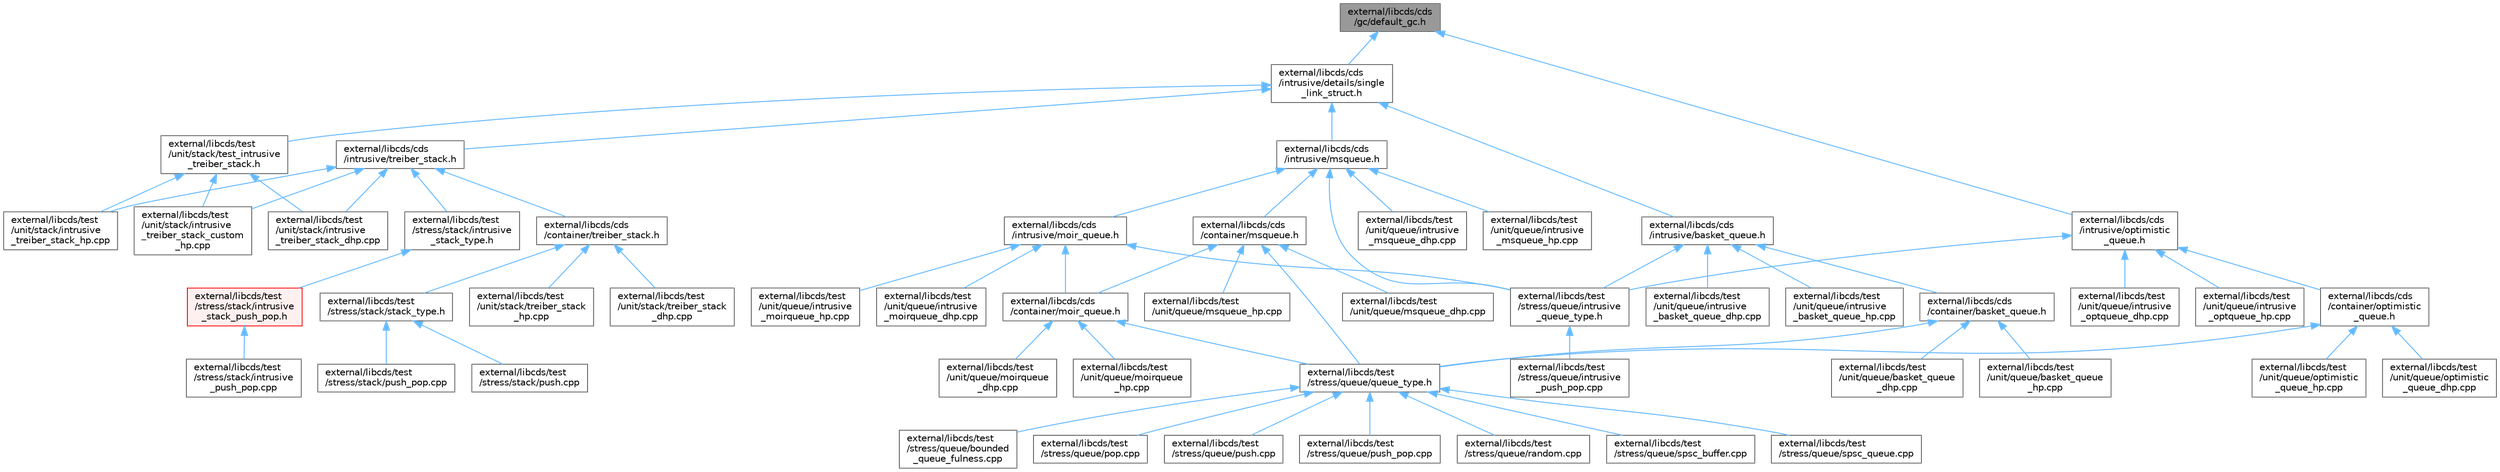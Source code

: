 digraph "external/libcds/cds/gc/default_gc.h"
{
 // LATEX_PDF_SIZE
  bgcolor="transparent";
  edge [fontname=Helvetica,fontsize=10,labelfontname=Helvetica,labelfontsize=10];
  node [fontname=Helvetica,fontsize=10,shape=box,height=0.2,width=0.4];
  Node1 [id="Node000001",label="external/libcds/cds\l/gc/default_gc.h",height=0.2,width=0.4,color="gray40", fillcolor="grey60", style="filled", fontcolor="black",tooltip=" "];
  Node1 -> Node2 [id="edge1_Node000001_Node000002",dir="back",color="steelblue1",style="solid",tooltip=" "];
  Node2 [id="Node000002",label="external/libcds/cds\l/intrusive/details/single\l_link_struct.h",height=0.2,width=0.4,color="grey40", fillcolor="white", style="filled",URL="$single__link__struct_8h.html",tooltip=" "];
  Node2 -> Node3 [id="edge2_Node000002_Node000003",dir="back",color="steelblue1",style="solid",tooltip=" "];
  Node3 [id="Node000003",label="external/libcds/cds\l/intrusive/basket_queue.h",height=0.2,width=0.4,color="grey40", fillcolor="white", style="filled",URL="$intrusive_2basket__queue_8h.html",tooltip=" "];
  Node3 -> Node4 [id="edge3_Node000003_Node000004",dir="back",color="steelblue1",style="solid",tooltip=" "];
  Node4 [id="Node000004",label="external/libcds/cds\l/container/basket_queue.h",height=0.2,width=0.4,color="grey40", fillcolor="white", style="filled",URL="$container_2basket__queue_8h.html",tooltip=" "];
  Node4 -> Node5 [id="edge4_Node000004_Node000005",dir="back",color="steelblue1",style="solid",tooltip=" "];
  Node5 [id="Node000005",label="external/libcds/test\l/stress/queue/queue_type.h",height=0.2,width=0.4,color="grey40", fillcolor="white", style="filled",URL="$queue__type_8h.html",tooltip=" "];
  Node5 -> Node6 [id="edge5_Node000005_Node000006",dir="back",color="steelblue1",style="solid",tooltip=" "];
  Node6 [id="Node000006",label="external/libcds/test\l/stress/queue/bounded\l_queue_fulness.cpp",height=0.2,width=0.4,color="grey40", fillcolor="white", style="filled",URL="$bounded__queue__fulness_8cpp.html",tooltip=" "];
  Node5 -> Node7 [id="edge6_Node000005_Node000007",dir="back",color="steelblue1",style="solid",tooltip=" "];
  Node7 [id="Node000007",label="external/libcds/test\l/stress/queue/pop.cpp",height=0.2,width=0.4,color="grey40", fillcolor="white", style="filled",URL="$queue_2pop_8cpp.html",tooltip=" "];
  Node5 -> Node8 [id="edge7_Node000005_Node000008",dir="back",color="steelblue1",style="solid",tooltip=" "];
  Node8 [id="Node000008",label="external/libcds/test\l/stress/queue/push.cpp",height=0.2,width=0.4,color="grey40", fillcolor="white", style="filled",URL="$queue_2push_8cpp.html",tooltip=" "];
  Node5 -> Node9 [id="edge8_Node000005_Node000009",dir="back",color="steelblue1",style="solid",tooltip=" "];
  Node9 [id="Node000009",label="external/libcds/test\l/stress/queue/push_pop.cpp",height=0.2,width=0.4,color="grey40", fillcolor="white", style="filled",URL="$queue_2push__pop_8cpp.html",tooltip=" "];
  Node5 -> Node10 [id="edge9_Node000005_Node000010",dir="back",color="steelblue1",style="solid",tooltip=" "];
  Node10 [id="Node000010",label="external/libcds/test\l/stress/queue/random.cpp",height=0.2,width=0.4,color="grey40", fillcolor="white", style="filled",URL="$random_8cpp.html",tooltip=" "];
  Node5 -> Node11 [id="edge10_Node000005_Node000011",dir="back",color="steelblue1",style="solid",tooltip=" "];
  Node11 [id="Node000011",label="external/libcds/test\l/stress/queue/spsc_buffer.cpp",height=0.2,width=0.4,color="grey40", fillcolor="white", style="filled",URL="$spsc__buffer_8cpp.html",tooltip=" "];
  Node5 -> Node12 [id="edge11_Node000005_Node000012",dir="back",color="steelblue1",style="solid",tooltip=" "];
  Node12 [id="Node000012",label="external/libcds/test\l/stress/queue/spsc_queue.cpp",height=0.2,width=0.4,color="grey40", fillcolor="white", style="filled",URL="$spsc__queue_8cpp.html",tooltip=" "];
  Node4 -> Node13 [id="edge12_Node000004_Node000013",dir="back",color="steelblue1",style="solid",tooltip=" "];
  Node13 [id="Node000013",label="external/libcds/test\l/unit/queue/basket_queue\l_dhp.cpp",height=0.2,width=0.4,color="grey40", fillcolor="white", style="filled",URL="$basket__queue__dhp_8cpp.html",tooltip=" "];
  Node4 -> Node14 [id="edge13_Node000004_Node000014",dir="back",color="steelblue1",style="solid",tooltip=" "];
  Node14 [id="Node000014",label="external/libcds/test\l/unit/queue/basket_queue\l_hp.cpp",height=0.2,width=0.4,color="grey40", fillcolor="white", style="filled",URL="$basket__queue__hp_8cpp.html",tooltip=" "];
  Node3 -> Node15 [id="edge14_Node000003_Node000015",dir="back",color="steelblue1",style="solid",tooltip=" "];
  Node15 [id="Node000015",label="external/libcds/test\l/stress/queue/intrusive\l_queue_type.h",height=0.2,width=0.4,color="grey40", fillcolor="white", style="filled",URL="$intrusive__queue__type_8h.html",tooltip=" "];
  Node15 -> Node16 [id="edge15_Node000015_Node000016",dir="back",color="steelblue1",style="solid",tooltip=" "];
  Node16 [id="Node000016",label="external/libcds/test\l/stress/queue/intrusive\l_push_pop.cpp",height=0.2,width=0.4,color="grey40", fillcolor="white", style="filled",URL="$queue_2intrusive__push__pop_8cpp.html",tooltip=" "];
  Node3 -> Node17 [id="edge16_Node000003_Node000017",dir="back",color="steelblue1",style="solid",tooltip=" "];
  Node17 [id="Node000017",label="external/libcds/test\l/unit/queue/intrusive\l_basket_queue_dhp.cpp",height=0.2,width=0.4,color="grey40", fillcolor="white", style="filled",URL="$intrusive__basket__queue__dhp_8cpp.html",tooltip=" "];
  Node3 -> Node18 [id="edge17_Node000003_Node000018",dir="back",color="steelblue1",style="solid",tooltip=" "];
  Node18 [id="Node000018",label="external/libcds/test\l/unit/queue/intrusive\l_basket_queue_hp.cpp",height=0.2,width=0.4,color="grey40", fillcolor="white", style="filled",URL="$intrusive__basket__queue__hp_8cpp.html",tooltip=" "];
  Node2 -> Node19 [id="edge18_Node000002_Node000019",dir="back",color="steelblue1",style="solid",tooltip=" "];
  Node19 [id="Node000019",label="external/libcds/cds\l/intrusive/msqueue.h",height=0.2,width=0.4,color="grey40", fillcolor="white", style="filled",URL="$intrusive_2msqueue_8h.html",tooltip=" "];
  Node19 -> Node20 [id="edge19_Node000019_Node000020",dir="back",color="steelblue1",style="solid",tooltip=" "];
  Node20 [id="Node000020",label="external/libcds/cds\l/container/msqueue.h",height=0.2,width=0.4,color="grey40", fillcolor="white", style="filled",URL="$container_2msqueue_8h.html",tooltip=" "];
  Node20 -> Node21 [id="edge20_Node000020_Node000021",dir="back",color="steelblue1",style="solid",tooltip=" "];
  Node21 [id="Node000021",label="external/libcds/cds\l/container/moir_queue.h",height=0.2,width=0.4,color="grey40", fillcolor="white", style="filled",URL="$container_2moir__queue_8h.html",tooltip=" "];
  Node21 -> Node5 [id="edge21_Node000021_Node000005",dir="back",color="steelblue1",style="solid",tooltip=" "];
  Node21 -> Node22 [id="edge22_Node000021_Node000022",dir="back",color="steelblue1",style="solid",tooltip=" "];
  Node22 [id="Node000022",label="external/libcds/test\l/unit/queue/moirqueue\l_dhp.cpp",height=0.2,width=0.4,color="grey40", fillcolor="white", style="filled",URL="$moirqueue__dhp_8cpp.html",tooltip=" "];
  Node21 -> Node23 [id="edge23_Node000021_Node000023",dir="back",color="steelblue1",style="solid",tooltip=" "];
  Node23 [id="Node000023",label="external/libcds/test\l/unit/queue/moirqueue\l_hp.cpp",height=0.2,width=0.4,color="grey40", fillcolor="white", style="filled",URL="$moirqueue__hp_8cpp.html",tooltip=" "];
  Node20 -> Node5 [id="edge24_Node000020_Node000005",dir="back",color="steelblue1",style="solid",tooltip=" "];
  Node20 -> Node24 [id="edge25_Node000020_Node000024",dir="back",color="steelblue1",style="solid",tooltip=" "];
  Node24 [id="Node000024",label="external/libcds/test\l/unit/queue/msqueue_dhp.cpp",height=0.2,width=0.4,color="grey40", fillcolor="white", style="filled",URL="$msqueue__dhp_8cpp.html",tooltip=" "];
  Node20 -> Node25 [id="edge26_Node000020_Node000025",dir="back",color="steelblue1",style="solid",tooltip=" "];
  Node25 [id="Node000025",label="external/libcds/test\l/unit/queue/msqueue_hp.cpp",height=0.2,width=0.4,color="grey40", fillcolor="white", style="filled",URL="$msqueue__hp_8cpp.html",tooltip=" "];
  Node19 -> Node26 [id="edge27_Node000019_Node000026",dir="back",color="steelblue1",style="solid",tooltip=" "];
  Node26 [id="Node000026",label="external/libcds/cds\l/intrusive/moir_queue.h",height=0.2,width=0.4,color="grey40", fillcolor="white", style="filled",URL="$intrusive_2moir__queue_8h.html",tooltip=" "];
  Node26 -> Node21 [id="edge28_Node000026_Node000021",dir="back",color="steelblue1",style="solid",tooltip=" "];
  Node26 -> Node15 [id="edge29_Node000026_Node000015",dir="back",color="steelblue1",style="solid",tooltip=" "];
  Node26 -> Node27 [id="edge30_Node000026_Node000027",dir="back",color="steelblue1",style="solid",tooltip=" "];
  Node27 [id="Node000027",label="external/libcds/test\l/unit/queue/intrusive\l_moirqueue_dhp.cpp",height=0.2,width=0.4,color="grey40", fillcolor="white", style="filled",URL="$intrusive__moirqueue__dhp_8cpp.html",tooltip=" "];
  Node26 -> Node28 [id="edge31_Node000026_Node000028",dir="back",color="steelblue1",style="solid",tooltip=" "];
  Node28 [id="Node000028",label="external/libcds/test\l/unit/queue/intrusive\l_moirqueue_hp.cpp",height=0.2,width=0.4,color="grey40", fillcolor="white", style="filled",URL="$intrusive__moirqueue__hp_8cpp.html",tooltip=" "];
  Node19 -> Node15 [id="edge32_Node000019_Node000015",dir="back",color="steelblue1",style="solid",tooltip=" "];
  Node19 -> Node29 [id="edge33_Node000019_Node000029",dir="back",color="steelblue1",style="solid",tooltip=" "];
  Node29 [id="Node000029",label="external/libcds/test\l/unit/queue/intrusive\l_msqueue_dhp.cpp",height=0.2,width=0.4,color="grey40", fillcolor="white", style="filled",URL="$intrusive__msqueue__dhp_8cpp.html",tooltip=" "];
  Node19 -> Node30 [id="edge34_Node000019_Node000030",dir="back",color="steelblue1",style="solid",tooltip=" "];
  Node30 [id="Node000030",label="external/libcds/test\l/unit/queue/intrusive\l_msqueue_hp.cpp",height=0.2,width=0.4,color="grey40", fillcolor="white", style="filled",URL="$intrusive__msqueue__hp_8cpp.html",tooltip=" "];
  Node2 -> Node31 [id="edge35_Node000002_Node000031",dir="back",color="steelblue1",style="solid",tooltip=" "];
  Node31 [id="Node000031",label="external/libcds/cds\l/intrusive/treiber_stack.h",height=0.2,width=0.4,color="grey40", fillcolor="white", style="filled",URL="$intrusive_2treiber__stack_8h.html",tooltip=" "];
  Node31 -> Node32 [id="edge36_Node000031_Node000032",dir="back",color="steelblue1",style="solid",tooltip=" "];
  Node32 [id="Node000032",label="external/libcds/cds\l/container/treiber_stack.h",height=0.2,width=0.4,color="grey40", fillcolor="white", style="filled",URL="$container_2treiber__stack_8h.html",tooltip=" "];
  Node32 -> Node33 [id="edge37_Node000032_Node000033",dir="back",color="steelblue1",style="solid",tooltip=" "];
  Node33 [id="Node000033",label="external/libcds/test\l/stress/stack/stack_type.h",height=0.2,width=0.4,color="grey40", fillcolor="white", style="filled",URL="$stack__type_8h.html",tooltip=" "];
  Node33 -> Node34 [id="edge38_Node000033_Node000034",dir="back",color="steelblue1",style="solid",tooltip=" "];
  Node34 [id="Node000034",label="external/libcds/test\l/stress/stack/push.cpp",height=0.2,width=0.4,color="grey40", fillcolor="white", style="filled",URL="$stack_2push_8cpp.html",tooltip=" "];
  Node33 -> Node35 [id="edge39_Node000033_Node000035",dir="back",color="steelblue1",style="solid",tooltip=" "];
  Node35 [id="Node000035",label="external/libcds/test\l/stress/stack/push_pop.cpp",height=0.2,width=0.4,color="grey40", fillcolor="white", style="filled",URL="$stack_2push__pop_8cpp.html",tooltip=" "];
  Node32 -> Node36 [id="edge40_Node000032_Node000036",dir="back",color="steelblue1",style="solid",tooltip=" "];
  Node36 [id="Node000036",label="external/libcds/test\l/unit/stack/treiber_stack\l_dhp.cpp",height=0.2,width=0.4,color="grey40", fillcolor="white", style="filled",URL="$treiber__stack__dhp_8cpp.html",tooltip=" "];
  Node32 -> Node37 [id="edge41_Node000032_Node000037",dir="back",color="steelblue1",style="solid",tooltip=" "];
  Node37 [id="Node000037",label="external/libcds/test\l/unit/stack/treiber_stack\l_hp.cpp",height=0.2,width=0.4,color="grey40", fillcolor="white", style="filled",URL="$treiber__stack__hp_8cpp.html",tooltip=" "];
  Node31 -> Node38 [id="edge42_Node000031_Node000038",dir="back",color="steelblue1",style="solid",tooltip=" "];
  Node38 [id="Node000038",label="external/libcds/test\l/stress/stack/intrusive\l_stack_type.h",height=0.2,width=0.4,color="grey40", fillcolor="white", style="filled",URL="$intrusive__stack__type_8h.html",tooltip=" "];
  Node38 -> Node39 [id="edge43_Node000038_Node000039",dir="back",color="steelblue1",style="solid",tooltip=" "];
  Node39 [id="Node000039",label="external/libcds/test\l/stress/stack/intrusive\l_stack_push_pop.h",height=0.2,width=0.4,color="red", fillcolor="#FFF0F0", style="filled",URL="$intrusive__stack__push__pop_8h.html",tooltip=" "];
  Node39 -> Node40 [id="edge44_Node000039_Node000040",dir="back",color="steelblue1",style="solid",tooltip=" "];
  Node40 [id="Node000040",label="external/libcds/test\l/stress/stack/intrusive\l_push_pop.cpp",height=0.2,width=0.4,color="grey40", fillcolor="white", style="filled",URL="$stack_2intrusive__push__pop_8cpp.html",tooltip=" "];
  Node31 -> Node42 [id="edge45_Node000031_Node000042",dir="back",color="steelblue1",style="solid",tooltip=" "];
  Node42 [id="Node000042",label="external/libcds/test\l/unit/stack/intrusive\l_treiber_stack_custom\l_hp.cpp",height=0.2,width=0.4,color="grey40", fillcolor="white", style="filled",URL="$intrusive__treiber__stack__custom__hp_8cpp.html",tooltip=" "];
  Node31 -> Node43 [id="edge46_Node000031_Node000043",dir="back",color="steelblue1",style="solid",tooltip=" "];
  Node43 [id="Node000043",label="external/libcds/test\l/unit/stack/intrusive\l_treiber_stack_dhp.cpp",height=0.2,width=0.4,color="grey40", fillcolor="white", style="filled",URL="$intrusive__treiber__stack__dhp_8cpp.html",tooltip=" "];
  Node31 -> Node44 [id="edge47_Node000031_Node000044",dir="back",color="steelblue1",style="solid",tooltip=" "];
  Node44 [id="Node000044",label="external/libcds/test\l/unit/stack/intrusive\l_treiber_stack_hp.cpp",height=0.2,width=0.4,color="grey40", fillcolor="white", style="filled",URL="$intrusive__treiber__stack__hp_8cpp.html",tooltip=" "];
  Node2 -> Node45 [id="edge48_Node000002_Node000045",dir="back",color="steelblue1",style="solid",tooltip=" "];
  Node45 [id="Node000045",label="external/libcds/test\l/unit/stack/test_intrusive\l_treiber_stack.h",height=0.2,width=0.4,color="grey40", fillcolor="white", style="filled",URL="$test__intrusive__treiber__stack_8h.html",tooltip=" "];
  Node45 -> Node42 [id="edge49_Node000045_Node000042",dir="back",color="steelblue1",style="solid",tooltip=" "];
  Node45 -> Node43 [id="edge50_Node000045_Node000043",dir="back",color="steelblue1",style="solid",tooltip=" "];
  Node45 -> Node44 [id="edge51_Node000045_Node000044",dir="back",color="steelblue1",style="solid",tooltip=" "];
  Node1 -> Node46 [id="edge52_Node000001_Node000046",dir="back",color="steelblue1",style="solid",tooltip=" "];
  Node46 [id="Node000046",label="external/libcds/cds\l/intrusive/optimistic\l_queue.h",height=0.2,width=0.4,color="grey40", fillcolor="white", style="filled",URL="$intrusive_2optimistic__queue_8h.html",tooltip=" "];
  Node46 -> Node47 [id="edge53_Node000046_Node000047",dir="back",color="steelblue1",style="solid",tooltip=" "];
  Node47 [id="Node000047",label="external/libcds/cds\l/container/optimistic\l_queue.h",height=0.2,width=0.4,color="grey40", fillcolor="white", style="filled",URL="$container_2optimistic__queue_8h.html",tooltip=" "];
  Node47 -> Node5 [id="edge54_Node000047_Node000005",dir="back",color="steelblue1",style="solid",tooltip=" "];
  Node47 -> Node48 [id="edge55_Node000047_Node000048",dir="back",color="steelblue1",style="solid",tooltip=" "];
  Node48 [id="Node000048",label="external/libcds/test\l/unit/queue/optimistic\l_queue_dhp.cpp",height=0.2,width=0.4,color="grey40", fillcolor="white", style="filled",URL="$optimistic__queue__dhp_8cpp.html",tooltip=" "];
  Node47 -> Node49 [id="edge56_Node000047_Node000049",dir="back",color="steelblue1",style="solid",tooltip=" "];
  Node49 [id="Node000049",label="external/libcds/test\l/unit/queue/optimistic\l_queue_hp.cpp",height=0.2,width=0.4,color="grey40", fillcolor="white", style="filled",URL="$optimistic__queue__hp_8cpp.html",tooltip=" "];
  Node46 -> Node15 [id="edge57_Node000046_Node000015",dir="back",color="steelblue1",style="solid",tooltip=" "];
  Node46 -> Node50 [id="edge58_Node000046_Node000050",dir="back",color="steelblue1",style="solid",tooltip=" "];
  Node50 [id="Node000050",label="external/libcds/test\l/unit/queue/intrusive\l_optqueue_dhp.cpp",height=0.2,width=0.4,color="grey40", fillcolor="white", style="filled",URL="$intrusive__optqueue__dhp_8cpp.html",tooltip=" "];
  Node46 -> Node51 [id="edge59_Node000046_Node000051",dir="back",color="steelblue1",style="solid",tooltip=" "];
  Node51 [id="Node000051",label="external/libcds/test\l/unit/queue/intrusive\l_optqueue_hp.cpp",height=0.2,width=0.4,color="grey40", fillcolor="white", style="filled",URL="$intrusive__optqueue__hp_8cpp.html",tooltip=" "];
}

